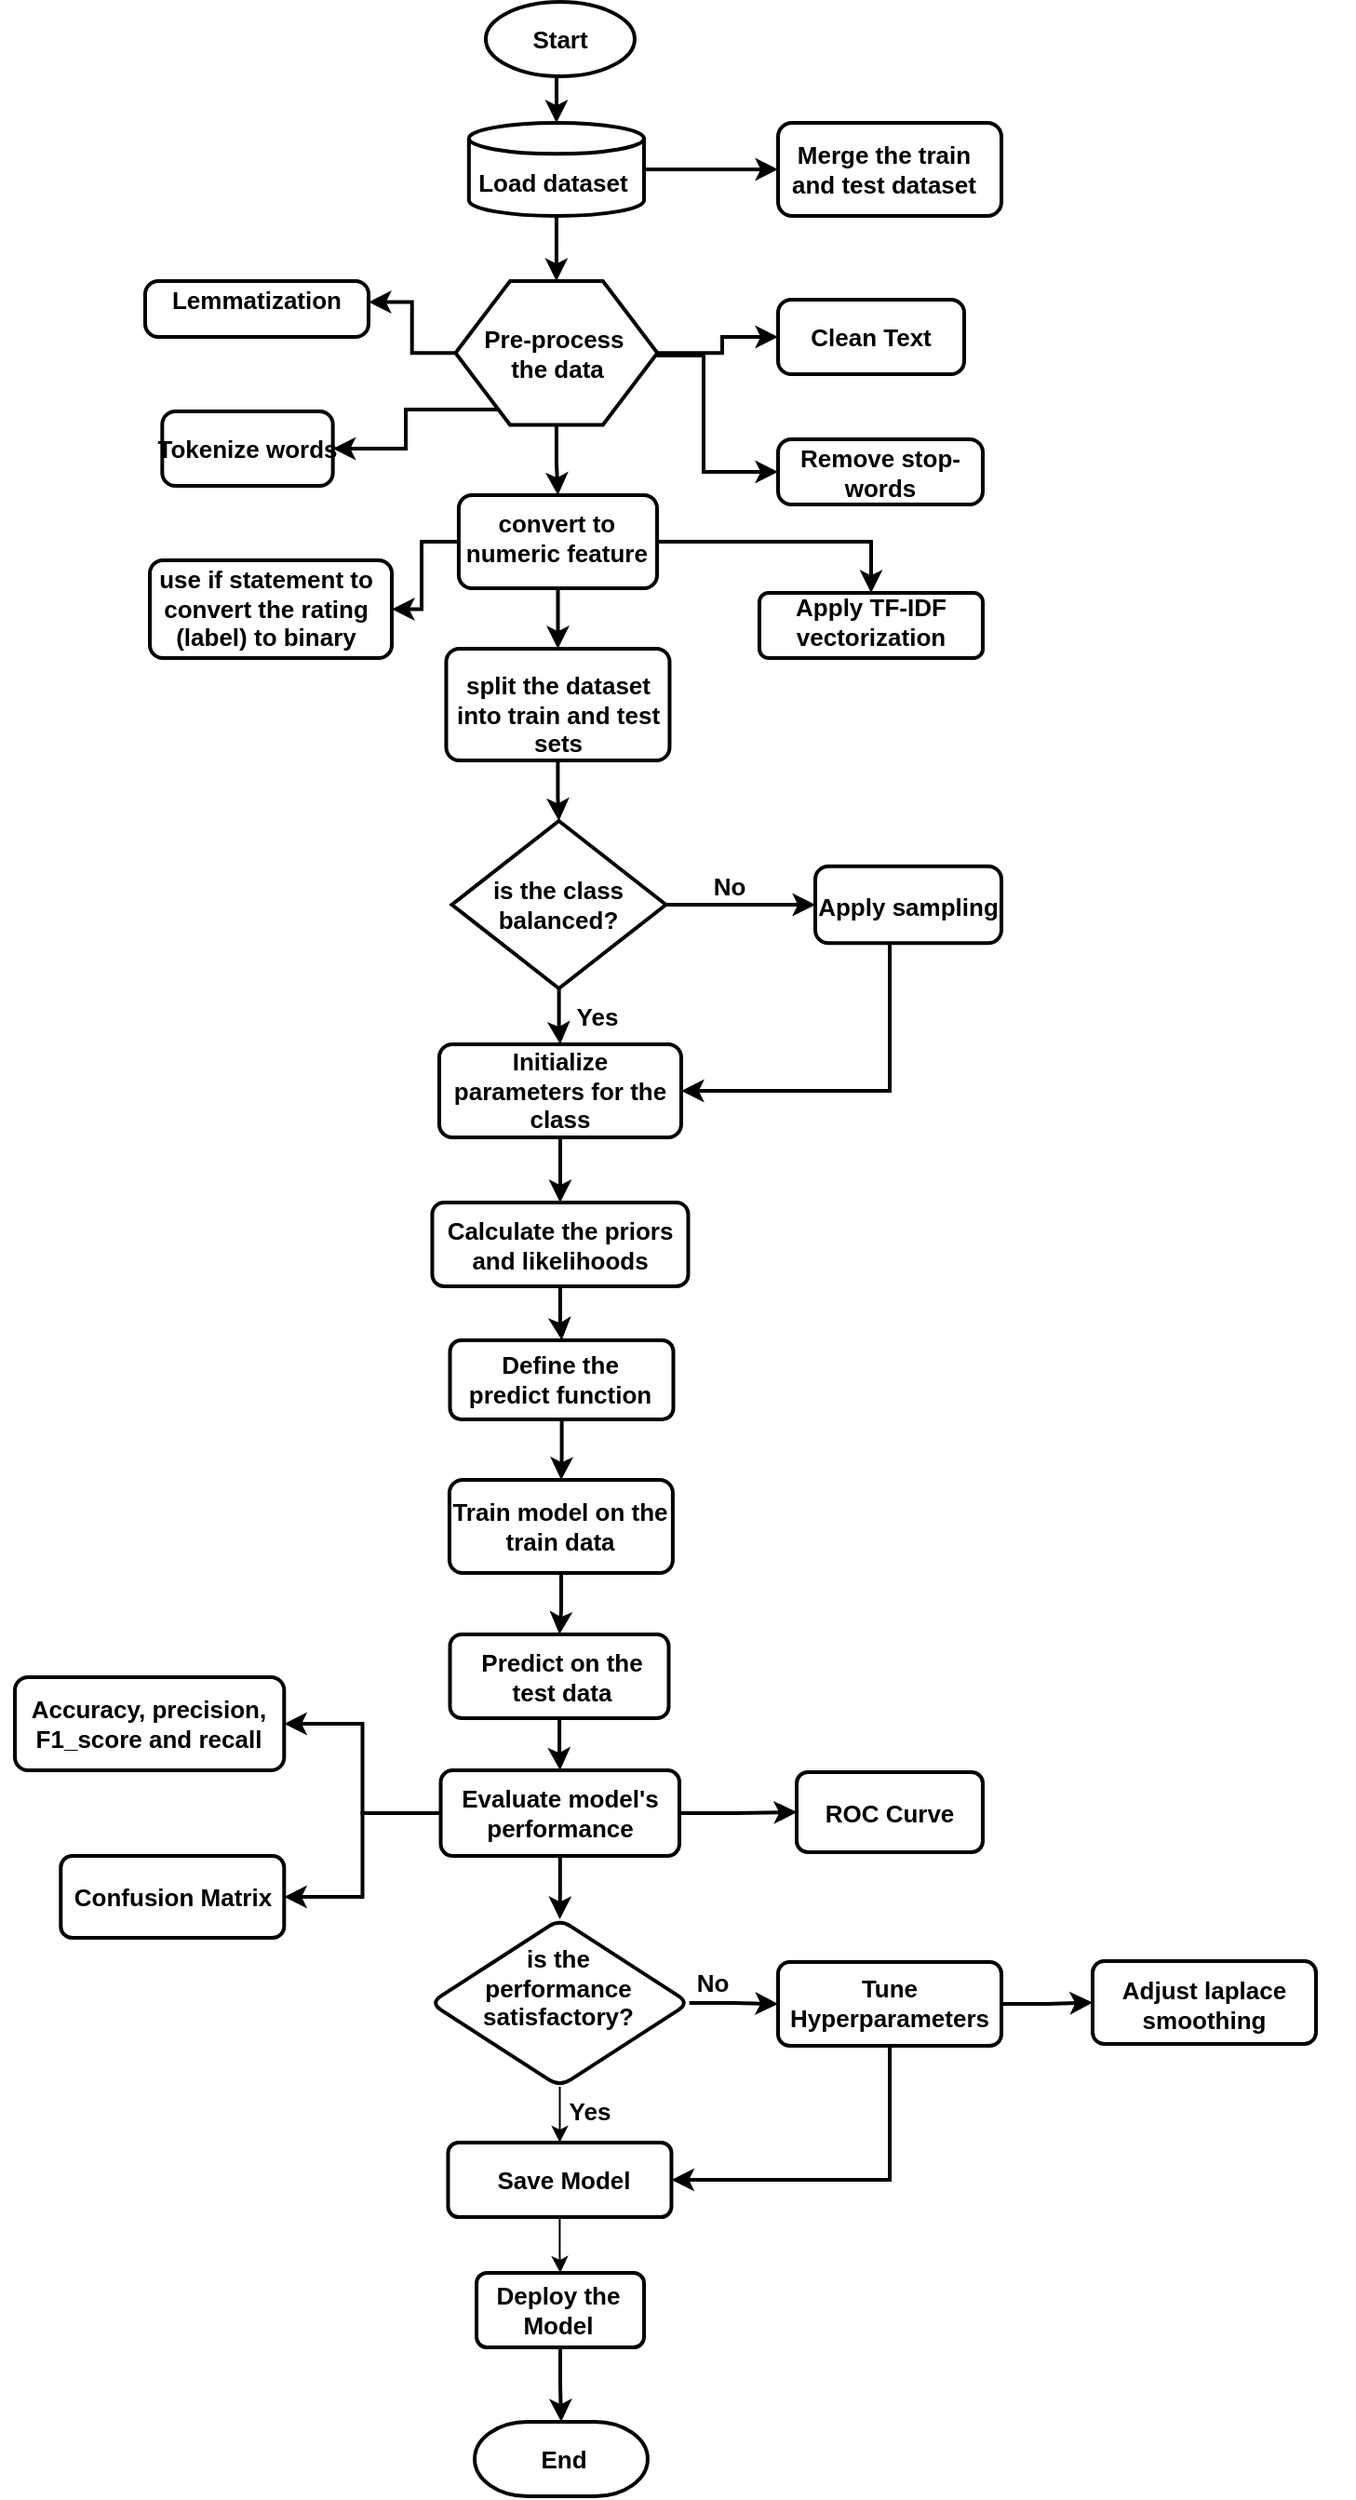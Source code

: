 <mxfile version="24.7.6">
  <diagram name="Page-1" id="PFaxBS-Ukp7_NDawzfFm">
    <mxGraphModel dx="1050" dy="652" grid="1" gridSize="10" guides="1" tooltips="1" connect="1" arrows="1" fold="1" page="1" pageScale="1" pageWidth="827" pageHeight="1169" math="0" shadow="0">
      <root>
        <mxCell id="0" />
        <mxCell id="1" parent="0" />
        <mxCell id="_dyGJRKh12PWZx9ckZMx-6" value="" style="edgeStyle=orthogonalEdgeStyle;rounded=0;orthogonalLoop=1;jettySize=auto;html=1;strokeWidth=2;" parent="1" source="7YQOk0jtN4cWd0VONJ17-51" target="_dyGJRKh12PWZx9ckZMx-5" edge="1">
          <mxGeometry relative="1" as="geometry" />
        </mxCell>
        <mxCell id="_dyGJRKh12PWZx9ckZMx-10" style="edgeStyle=orthogonalEdgeStyle;rounded=0;orthogonalLoop=1;jettySize=auto;html=1;entryX=1;entryY=0.5;entryDx=0;entryDy=0;strokeWidth=2;" parent="1" source="7YQOk0jtN4cWd0VONJ17-51" target="7YQOk0jtN4cWd0VONJ17-68" edge="1">
          <mxGeometry relative="1" as="geometry">
            <mxPoint x="240" y="380" as="targetPoint" />
          </mxGeometry>
        </mxCell>
        <mxCell id="_dyGJRKh12PWZx9ckZMx-13" style="edgeStyle=orthogonalEdgeStyle;rounded=0;orthogonalLoop=1;jettySize=auto;html=1;entryX=0.5;entryY=0;entryDx=0;entryDy=0;strokeWidth=2;" parent="1" source="7YQOk0jtN4cWd0VONJ17-51" target="7YQOk0jtN4cWd0VONJ17-56" edge="1">
          <mxGeometry relative="1" as="geometry" />
        </mxCell>
        <mxCell id="7YQOk0jtN4cWd0VONJ17-51" value="" style="rounded=1;whiteSpace=wrap;html=1;absoluteArcSize=1;arcSize=14;strokeWidth=2;" parent="1" vertex="1">
          <mxGeometry x="268.46" y="275" width="106.54" height="50" as="geometry" />
        </mxCell>
        <mxCell id="7YQOk0jtN4cWd0VONJ17-6" value="" style="group" parent="1" vertex="1" connectable="0">
          <mxGeometry x="282.98" y="10" width="80" height="40" as="geometry" />
        </mxCell>
        <mxCell id="7YQOk0jtN4cWd0VONJ17-1" value="" style="strokeWidth=2;html=1;shape=mxgraph.flowchart.start_1;whiteSpace=wrap;" parent="7YQOk0jtN4cWd0VONJ17-6" vertex="1">
          <mxGeometry width="80" height="40" as="geometry" />
        </mxCell>
        <mxCell id="7YQOk0jtN4cWd0VONJ17-2" value="&lt;b&gt;&lt;font style=&quot;font-size: 13px;&quot;&gt;Start&lt;/font&gt;&lt;/b&gt;" style="text;strokeColor=none;align=center;fillColor=none;html=1;verticalAlign=middle;whiteSpace=wrap;rounded=0;" parent="7YQOk0jtN4cWd0VONJ17-6" vertex="1">
          <mxGeometry x="16" y="10" width="48" height="20" as="geometry" />
        </mxCell>
        <mxCell id="_dyGJRKh12PWZx9ckZMx-45" style="edgeStyle=orthogonalEdgeStyle;rounded=0;orthogonalLoop=1;jettySize=auto;html=1;exitX=0.5;exitY=1;exitDx=0;exitDy=0;" parent="7YQOk0jtN4cWd0VONJ17-6" source="7YQOk0jtN4cWd0VONJ17-2" target="7YQOk0jtN4cWd0VONJ17-2" edge="1">
          <mxGeometry relative="1" as="geometry" />
        </mxCell>
        <mxCell id="7YQOk0jtN4cWd0VONJ17-23" value="" style="rounded=1;whiteSpace=wrap;html=1;absoluteArcSize=1;arcSize=14;strokeWidth=2;" parent="1" vertex="1">
          <mxGeometry x="440" y="170" width="100" height="40" as="geometry" />
        </mxCell>
        <mxCell id="7YQOk0jtN4cWd0VONJ17-24" value="&lt;b style=&quot;&quot;&gt;&lt;font style=&quot;font-size: 13px;&quot;&gt;Clean Text&lt;/font&gt;&lt;/b&gt;" style="text;strokeColor=none;align=center;fillColor=none;html=1;verticalAlign=middle;whiteSpace=wrap;rounded=0;" parent="1" vertex="1">
          <mxGeometry x="430" y="175" width="120" height="30" as="geometry" />
        </mxCell>
        <mxCell id="7YQOk0jtN4cWd0VONJ17-35" value="" style="group;fontStyle=4" parent="1" vertex="1" connectable="0">
          <mxGeometry x="100" y="160" width="120" height="30" as="geometry" />
        </mxCell>
        <mxCell id="7YQOk0jtN4cWd0VONJ17-22" value="" style="rounded=1;whiteSpace=wrap;html=1;absoluteArcSize=1;arcSize=14;strokeWidth=2;" parent="7YQOk0jtN4cWd0VONJ17-35" vertex="1">
          <mxGeometry width="120" height="30" as="geometry" />
        </mxCell>
        <mxCell id="7YQOk0jtN4cWd0VONJ17-29" value="&lt;b&gt;&lt;span style=&quot;line-height: 107%;&quot;&gt;&lt;font style=&quot;font-size: 13px;&quot;&gt;Lemmatization&lt;/font&gt;&lt;/span&gt;&lt;/b&gt;" style="text;strokeColor=none;align=center;fillColor=none;html=1;verticalAlign=middle;whiteSpace=wrap;rounded=0;" parent="7YQOk0jtN4cWd0VONJ17-35" vertex="1">
          <mxGeometry width="120" height="22.5" as="geometry" />
        </mxCell>
        <mxCell id="7YQOk0jtN4cWd0VONJ17-36" style="edgeStyle=orthogonalEdgeStyle;rounded=0;orthogonalLoop=1;jettySize=auto;html=1;entryX=1;entryY=0.5;entryDx=0;entryDy=0;strokeWidth=2;" parent="1" source="7YQOk0jtN4cWd0VONJ17-25" target="7YQOk0jtN4cWd0VONJ17-29" edge="1">
          <mxGeometry relative="1" as="geometry" />
        </mxCell>
        <mxCell id="7YQOk0jtN4cWd0VONJ17-38" value="" style="group;fontStyle=4" parent="1" vertex="1" connectable="0">
          <mxGeometry x="100" y="230" width="110" height="40" as="geometry" />
        </mxCell>
        <mxCell id="7YQOk0jtN4cWd0VONJ17-21" value="" style="rounded=1;whiteSpace=wrap;html=1;absoluteArcSize=1;arcSize=14;strokeWidth=2;" parent="7YQOk0jtN4cWd0VONJ17-38" vertex="1">
          <mxGeometry x="9.167" width="91.667" height="40" as="geometry" />
        </mxCell>
        <mxCell id="7YQOk0jtN4cWd0VONJ17-27" value="&lt;b style=&quot;&quot;&gt;&lt;font style=&quot;font-size: 13px;&quot;&gt;Tokenize words&lt;/font&gt;&lt;/b&gt;" style="text;strokeColor=none;align=center;fillColor=none;html=1;verticalAlign=middle;whiteSpace=wrap;rounded=0;" parent="7YQOk0jtN4cWd0VONJ17-38" vertex="1">
          <mxGeometry y="5" width="110" height="30" as="geometry" />
        </mxCell>
        <mxCell id="7YQOk0jtN4cWd0VONJ17-44" style="edgeStyle=orthogonalEdgeStyle;rounded=0;orthogonalLoop=1;jettySize=auto;html=1;strokeWidth=2;" parent="1" source="7YQOk0jtN4cWd0VONJ17-25" target="7YQOk0jtN4cWd0VONJ17-21" edge="1">
          <mxGeometry relative="1" as="geometry">
            <Array as="points">
              <mxPoint x="240" y="229" />
              <mxPoint x="240" y="250" />
            </Array>
          </mxGeometry>
        </mxCell>
        <mxCell id="7YQOk0jtN4cWd0VONJ17-45" style="edgeStyle=orthogonalEdgeStyle;rounded=0;orthogonalLoop=1;jettySize=auto;html=1;entryX=0;entryY=0.5;entryDx=0;entryDy=0;strokeWidth=2;" parent="1" source="7YQOk0jtN4cWd0VONJ17-25" target="7YQOk0jtN4cWd0VONJ17-23" edge="1">
          <mxGeometry relative="1" as="geometry">
            <Array as="points">
              <mxPoint x="410" y="199" />
              <mxPoint x="410" y="190" />
            </Array>
          </mxGeometry>
        </mxCell>
        <mxCell id="7YQOk0jtN4cWd0VONJ17-48" style="edgeStyle=orthogonalEdgeStyle;rounded=0;orthogonalLoop=1;jettySize=auto;html=1;entryX=0;entryY=0.5;entryDx=0;entryDy=0;strokeWidth=2;" parent="1" source="7YQOk0jtN4cWd0VONJ17-25" target="7YQOk0jtN4cWd0VONJ17-12" edge="1">
          <mxGeometry relative="1" as="geometry">
            <Array as="points">
              <mxPoint x="400" y="200" />
              <mxPoint x="400" y="263" />
            </Array>
          </mxGeometry>
        </mxCell>
        <mxCell id="7YQOk0jtN4cWd0VONJ17-50" value="&lt;b style=&quot;&quot;&gt;&lt;font style=&quot;font-size: 13px;&quot;&gt;convert to&amp;nbsp;&lt;/font&gt;&lt;/b&gt;&lt;div&gt;&lt;b style=&quot;&quot;&gt;&lt;font style=&quot;font-size: 13px;&quot;&gt;numeric feature&amp;nbsp;&lt;/font&gt;&lt;/b&gt;&lt;/div&gt;" style="text;strokeColor=none;align=center;fillColor=none;html=1;verticalAlign=middle;whiteSpace=wrap;rounded=0;" parent="1" vertex="1">
          <mxGeometry x="262.98" y="285" width="120" height="25" as="geometry" />
        </mxCell>
        <mxCell id="7YQOk0jtN4cWd0VONJ17-52" style="edgeStyle=orthogonalEdgeStyle;rounded=0;orthogonalLoop=1;jettySize=auto;html=1;strokeWidth=2;" parent="1" source="7YQOk0jtN4cWd0VONJ17-3" target="7YQOk0jtN4cWd0VONJ17-25" edge="1">
          <mxGeometry relative="1" as="geometry" />
        </mxCell>
        <mxCell id="7YQOk0jtN4cWd0VONJ17-53" style="edgeStyle=orthogonalEdgeStyle;rounded=0;orthogonalLoop=1;jettySize=auto;html=1;strokeWidth=2;" parent="1" source="7YQOk0jtN4cWd0VONJ17-25" target="7YQOk0jtN4cWd0VONJ17-51" edge="1">
          <mxGeometry relative="1" as="geometry" />
        </mxCell>
        <mxCell id="7YQOk0jtN4cWd0VONJ17-58" style="edgeStyle=orthogonalEdgeStyle;rounded=0;orthogonalLoop=1;jettySize=auto;html=1;strokeWidth=2;" parent="1" source="7YQOk0jtN4cWd0VONJ17-54" target="7YQOk0jtN4cWd0VONJ17-57" edge="1">
          <mxGeometry relative="1" as="geometry" />
        </mxCell>
        <mxCell id="_dyGJRKh12PWZx9ckZMx-16" style="edgeStyle=orthogonalEdgeStyle;rounded=0;orthogonalLoop=1;jettySize=auto;html=1;entryX=0.5;entryY=0;entryDx=0;entryDy=0;strokeWidth=2;" parent="1" source="7YQOk0jtN4cWd0VONJ17-54" target="7YQOk0jtN4cWd0VONJ17-61" edge="1">
          <mxGeometry relative="1" as="geometry" />
        </mxCell>
        <mxCell id="7YQOk0jtN4cWd0VONJ17-54" value="" style="strokeWidth=2;html=1;shape=mxgraph.flowchart.decision;whiteSpace=wrap;" parent="1" vertex="1">
          <mxGeometry x="264.76" y="450" width="115" height="90" as="geometry" />
        </mxCell>
        <mxCell id="7YQOk0jtN4cWd0VONJ17-55" value="&lt;b&gt;&lt;font style=&quot;font-size: 13px;&quot;&gt;is the class balanced?&lt;/font&gt;&lt;/b&gt;" style="text;strokeColor=none;align=center;fillColor=none;html=1;verticalAlign=middle;whiteSpace=wrap;rounded=0;" parent="1" vertex="1">
          <mxGeometry x="262.26" y="480" width="120" height="30" as="geometry" />
        </mxCell>
        <mxCell id="7YQOk0jtN4cWd0VONJ17-56" value="" style="rounded=1;whiteSpace=wrap;html=1;absoluteArcSize=1;arcSize=14;strokeWidth=2;" parent="1" vertex="1">
          <mxGeometry x="261.73" y="357.5" width="120" height="60" as="geometry" />
        </mxCell>
        <mxCell id="_dyGJRKh12PWZx9ckZMx-19" style="edgeStyle=orthogonalEdgeStyle;rounded=0;orthogonalLoop=1;jettySize=auto;html=1;entryX=1;entryY=0.5;entryDx=0;entryDy=0;strokeWidth=2;" parent="1" source="7YQOk0jtN4cWd0VONJ17-57" target="7YQOk0jtN4cWd0VONJ17-61" edge="1">
          <mxGeometry relative="1" as="geometry">
            <Array as="points">
              <mxPoint x="500" y="595" />
            </Array>
          </mxGeometry>
        </mxCell>
        <mxCell id="7YQOk0jtN4cWd0VONJ17-57" value="" style="rounded=1;whiteSpace=wrap;html=1;absoluteArcSize=1;arcSize=14;strokeWidth=2;" parent="1" vertex="1">
          <mxGeometry x="460" y="474.37" width="100" height="41.25" as="geometry" />
        </mxCell>
        <mxCell id="_dyGJRKh12PWZx9ckZMx-24" value="" style="edgeStyle=orthogonalEdgeStyle;rounded=0;orthogonalLoop=1;jettySize=auto;html=1;strokeWidth=2;" parent="1" source="7YQOk0jtN4cWd0VONJ17-61" target="_dyGJRKh12PWZx9ckZMx-23" edge="1">
          <mxGeometry relative="1" as="geometry" />
        </mxCell>
        <mxCell id="7YQOk0jtN4cWd0VONJ17-61" value="" style="rounded=1;whiteSpace=wrap;html=1;absoluteArcSize=1;arcSize=14;strokeWidth=2;" parent="1" vertex="1">
          <mxGeometry x="257.98" y="570" width="130" height="50" as="geometry" />
        </mxCell>
        <mxCell id="7YQOk0jtN4cWd0VONJ17-62" value="&lt;b&gt;&lt;font style=&quot;font-size: 13px;&quot;&gt;split the dataset into train and test sets&lt;/font&gt;&lt;/b&gt;" style="text;strokeColor=none;align=center;fillColor=none;html=1;verticalAlign=middle;whiteSpace=wrap;rounded=0;" parent="1" vertex="1">
          <mxGeometry x="261.73" y="377.5" width="120" height="30" as="geometry" />
        </mxCell>
        <mxCell id="7YQOk0jtN4cWd0VONJ17-63" value="&lt;b&gt;&lt;font style=&quot;font-size: 13px;&quot;&gt;Apply sampling&lt;/font&gt;&lt;/b&gt;" style="text;strokeColor=none;align=center;fillColor=none;html=1;verticalAlign=middle;whiteSpace=wrap;rounded=0;" parent="1" vertex="1">
          <mxGeometry x="450" y="481" width="120" height="30" as="geometry" />
        </mxCell>
        <mxCell id="7YQOk0jtN4cWd0VONJ17-67" value="&lt;b&gt;&lt;font style=&quot;font-size: 13px;&quot;&gt;Initialize parameters for the class&lt;/font&gt;&lt;/b&gt;" style="text;strokeColor=none;align=center;fillColor=none;html=1;verticalAlign=middle;whiteSpace=wrap;rounded=0;" parent="1" vertex="1">
          <mxGeometry x="262.98" y="580" width="120" height="30" as="geometry" />
        </mxCell>
        <mxCell id="7YQOk0jtN4cWd0VONJ17-68" value="" style="rounded=1;whiteSpace=wrap;html=1;absoluteArcSize=1;arcSize=14;strokeWidth=2;" parent="1" vertex="1">
          <mxGeometry x="102.5" y="310" width="130" height="52.5" as="geometry" />
        </mxCell>
        <mxCell id="7YQOk0jtN4cWd0VONJ17-31" value="" style="group;strokeWidth=4;strokeColor=none;" parent="1" vertex="1" connectable="0">
          <mxGeometry x="266.73" y="160" width="117.5" height="85" as="geometry" />
        </mxCell>
        <mxCell id="7YQOk0jtN4cWd0VONJ17-25" value="" style="verticalLabelPosition=bottom;verticalAlign=top;html=1;shape=hexagon;perimeter=hexagonPerimeter2;arcSize=6;size=0.27;strokeWidth=2;" parent="7YQOk0jtN4cWd0VONJ17-31" vertex="1">
          <mxGeometry width="108.462" height="77.273" as="geometry" />
        </mxCell>
        <mxCell id="7YQOk0jtN4cWd0VONJ17-11" value="&lt;b style=&quot;font-size: 13px;&quot;&gt;&lt;font style=&quot;font-size: 13px;&quot;&gt;Pre-process&amp;nbsp;&lt;/font&gt;&lt;/b&gt;&lt;div style=&quot;font-size: 13px;&quot;&gt;&lt;b style=&quot;&quot;&gt;&lt;font style=&quot;font-size: 13px;&quot;&gt;the data&lt;/font&gt;&lt;/b&gt;&lt;/div&gt;" style="text;strokeColor=none;align=center;fillColor=none;html=1;verticalAlign=middle;whiteSpace=wrap;rounded=0;" parent="7YQOk0jtN4cWd0VONJ17-31" vertex="1">
          <mxGeometry x="6.779" y="30.082" width="94.904" height="17.108" as="geometry" />
        </mxCell>
        <mxCell id="7YQOk0jtN4cWd0VONJ17-77" value="" style="group" parent="1" vertex="1" connectable="0">
          <mxGeometry x="440" y="260" width="120" height="35" as="geometry" />
        </mxCell>
        <mxCell id="7YQOk0jtN4cWd0VONJ17-12" value="" style="rounded=1;whiteSpace=wrap;html=1;absoluteArcSize=1;arcSize=14;strokeWidth=2;" parent="7YQOk0jtN4cWd0VONJ17-77" vertex="1">
          <mxGeometry y="-15" width="110" height="35" as="geometry" />
        </mxCell>
        <mxCell id="7YQOk0jtN4cWd0VONJ17-28" value="&lt;b style=&quot;&quot;&gt;&lt;font style=&quot;font-size: 13px;&quot;&gt;Remove stop-words&lt;/font&gt;&lt;/b&gt;" style="text;strokeColor=none;align=center;fillColor=none;html=1;verticalAlign=middle;whiteSpace=wrap;rounded=0;" parent="7YQOk0jtN4cWd0VONJ17-77" vertex="1">
          <mxGeometry y="-1.5" width="110" height="8" as="geometry" />
        </mxCell>
        <mxCell id="_dyGJRKh12PWZx9ckZMx-3" value="&lt;b&gt;&lt;font style=&quot;font-size: 13px;&quot;&gt;Yes&lt;/font&gt;&lt;/b&gt;" style="text;strokeColor=none;align=center;fillColor=none;html=1;verticalAlign=middle;whiteSpace=wrap;rounded=0;" parent="1" vertex="1">
          <mxGeometry x="282.98" y="540" width="120" height="30" as="geometry" />
        </mxCell>
        <mxCell id="_dyGJRKh12PWZx9ckZMx-4" value="&lt;b&gt;&lt;font style=&quot;font-size: 13px;&quot;&gt;No&lt;/font&gt;&lt;/b&gt;" style="text;strokeColor=none;align=center;fillColor=none;html=1;verticalAlign=middle;whiteSpace=wrap;rounded=0;" parent="1" vertex="1">
          <mxGeometry x="354" y="470" width="120" height="30" as="geometry" />
        </mxCell>
        <mxCell id="_dyGJRKh12PWZx9ckZMx-5" value="" style="whiteSpace=wrap;html=1;rounded=1;arcSize=14;strokeWidth=2;" parent="1" vertex="1">
          <mxGeometry x="430" y="327.5" width="120" height="35" as="geometry" />
        </mxCell>
        <mxCell id="_dyGJRKh12PWZx9ckZMx-7" value="&lt;span style=&quot;font-size: 13px;&quot;&gt;&lt;b&gt;Apply TF-IDF vectorization&lt;/b&gt;&lt;/span&gt;" style="text;strokeColor=none;align=center;fillColor=none;html=1;verticalAlign=middle;whiteSpace=wrap;rounded=0;" parent="1" vertex="1">
          <mxGeometry x="430" y="327.5" width="120" height="30" as="geometry" />
        </mxCell>
        <mxCell id="_dyGJRKh12PWZx9ckZMx-11" value="&lt;span style=&quot;font-size: 13px;&quot;&gt;&lt;b&gt;use if statement to convert the rating (label) to binary&lt;/b&gt;&lt;/span&gt;" style="text;strokeColor=none;align=center;fillColor=none;html=1;verticalAlign=middle;whiteSpace=wrap;rounded=0;" parent="1" vertex="1">
          <mxGeometry x="104.5" y="321.25" width="120" height="30" as="geometry" />
        </mxCell>
        <mxCell id="_dyGJRKh12PWZx9ckZMx-15" style="edgeStyle=orthogonalEdgeStyle;rounded=0;orthogonalLoop=1;jettySize=auto;html=1;entryX=0.5;entryY=0;entryDx=0;entryDy=0;entryPerimeter=0;strokeWidth=2;" parent="1" source="7YQOk0jtN4cWd0VONJ17-56" target="7YQOk0jtN4cWd0VONJ17-54" edge="1">
          <mxGeometry relative="1" as="geometry" />
        </mxCell>
        <mxCell id="_dyGJRKh12PWZx9ckZMx-27" value="" style="edgeStyle=orthogonalEdgeStyle;rounded=0;orthogonalLoop=1;jettySize=auto;html=1;strokeWidth=2;" parent="1" source="_dyGJRKh12PWZx9ckZMx-23" target="_dyGJRKh12PWZx9ckZMx-26" edge="1">
          <mxGeometry relative="1" as="geometry" />
        </mxCell>
        <mxCell id="_dyGJRKh12PWZx9ckZMx-23" value="" style="whiteSpace=wrap;html=1;rounded=1;arcSize=14;strokeWidth=2;" parent="1" vertex="1">
          <mxGeometry x="254.23" y="655" width="137.5" height="45" as="geometry" />
        </mxCell>
        <mxCell id="_dyGJRKh12PWZx9ckZMx-25" value="&lt;b&gt;&lt;font style=&quot;font-size: 13px;&quot;&gt;Calculate the priors and likelihoods&lt;/font&gt;&lt;/b&gt;" style="text;strokeColor=none;align=center;fillColor=none;html=1;verticalAlign=middle;whiteSpace=wrap;rounded=0;" parent="1" vertex="1">
          <mxGeometry x="257.98" y="662.5" width="130" height="30" as="geometry" />
        </mxCell>
        <mxCell id="_dyGJRKh12PWZx9ckZMx-31" value="" style="edgeStyle=orthogonalEdgeStyle;rounded=0;orthogonalLoop=1;jettySize=auto;html=1;strokeWidth=2;" parent="1" source="_dyGJRKh12PWZx9ckZMx-26" target="_dyGJRKh12PWZx9ckZMx-30" edge="1">
          <mxGeometry relative="1" as="geometry" />
        </mxCell>
        <mxCell id="_dyGJRKh12PWZx9ckZMx-26" value="" style="whiteSpace=wrap;html=1;rounded=1;arcSize=14;strokeWidth=2;" parent="1" vertex="1">
          <mxGeometry x="263.75" y="729" width="120" height="42.5" as="geometry" />
        </mxCell>
        <mxCell id="_dyGJRKh12PWZx9ckZMx-29" value="&lt;b&gt;&lt;font style=&quot;font-size: 13px;&quot;&gt;Define the predict function&lt;/font&gt;&lt;/b&gt;" style="text;strokeColor=none;align=center;fillColor=none;html=1;verticalAlign=middle;whiteSpace=wrap;rounded=0;" parent="1" vertex="1">
          <mxGeometry x="267.98" y="735.25" width="110" height="30" as="geometry" />
        </mxCell>
        <mxCell id="_dyGJRKh12PWZx9ckZMx-33" value="" style="edgeStyle=orthogonalEdgeStyle;rounded=0;orthogonalLoop=1;jettySize=auto;html=1;strokeWidth=2;" parent="1" source="_dyGJRKh12PWZx9ckZMx-30" target="_dyGJRKh12PWZx9ckZMx-32" edge="1">
          <mxGeometry relative="1" as="geometry" />
        </mxCell>
        <mxCell id="_dyGJRKh12PWZx9ckZMx-30" value="" style="whiteSpace=wrap;html=1;rounded=1;arcSize=14;strokeWidth=2;" parent="1" vertex="1">
          <mxGeometry x="263.46" y="804" width="120" height="50" as="geometry" />
        </mxCell>
        <mxCell id="_dyGJRKh12PWZx9ckZMx-28" value="&lt;b&gt;&lt;font style=&quot;font-size: 13px;&quot;&gt;Train model on the train data&lt;/font&gt;&lt;/b&gt;" style="text;strokeColor=none;align=center;fillColor=none;html=1;verticalAlign=middle;whiteSpace=wrap;rounded=0;" parent="1" vertex="1">
          <mxGeometry x="258.46" y="814" width="130" height="30" as="geometry" />
        </mxCell>
        <mxCell id="_dyGJRKh12PWZx9ckZMx-37" value="" style="edgeStyle=orthogonalEdgeStyle;rounded=0;orthogonalLoop=1;jettySize=auto;html=1;strokeWidth=2;" parent="1" source="_dyGJRKh12PWZx9ckZMx-32" target="_dyGJRKh12PWZx9ckZMx-36" edge="1">
          <mxGeometry relative="1" as="geometry" />
        </mxCell>
        <mxCell id="_dyGJRKh12PWZx9ckZMx-32" value="" style="whiteSpace=wrap;html=1;rounded=1;arcSize=14;strokeWidth=2;" parent="1" vertex="1">
          <mxGeometry x="263.75" y="887" width="117.5" height="45" as="geometry" />
        </mxCell>
        <mxCell id="_dyGJRKh12PWZx9ckZMx-34" value="&lt;span style=&quot;font-size: 13px;&quot;&gt;&lt;b&gt;Predict on the test data&lt;/b&gt;&lt;/span&gt;" style="text;strokeColor=none;align=center;fillColor=none;html=1;verticalAlign=middle;whiteSpace=wrap;rounded=0;" parent="1" vertex="1">
          <mxGeometry x="268.75" y="894.5" width="110" height="30" as="geometry" />
        </mxCell>
        <mxCell id="_dyGJRKh12PWZx9ckZMx-54" value="" style="edgeStyle=orthogonalEdgeStyle;rounded=0;orthogonalLoop=1;jettySize=auto;html=1;strokeWidth=2;" parent="1" source="_dyGJRKh12PWZx9ckZMx-36" target="_dyGJRKh12PWZx9ckZMx-53" edge="1">
          <mxGeometry relative="1" as="geometry" />
        </mxCell>
        <mxCell id="_dyGJRKh12PWZx9ckZMx-79" value="" style="edgeStyle=orthogonalEdgeStyle;rounded=0;orthogonalLoop=1;jettySize=auto;html=1;" parent="1" source="_dyGJRKh12PWZx9ckZMx-36" target="_dyGJRKh12PWZx9ckZMx-78" edge="1">
          <mxGeometry relative="1" as="geometry" />
        </mxCell>
        <mxCell id="_dyGJRKh12PWZx9ckZMx-80" value="" style="edgeStyle=orthogonalEdgeStyle;rounded=0;orthogonalLoop=1;jettySize=auto;html=1;strokeWidth=2;" parent="1" source="_dyGJRKh12PWZx9ckZMx-36" target="_dyGJRKh12PWZx9ckZMx-78" edge="1">
          <mxGeometry relative="1" as="geometry" />
        </mxCell>
        <mxCell id="_dyGJRKh12PWZx9ckZMx-86" value="" style="edgeStyle=orthogonalEdgeStyle;rounded=0;orthogonalLoop=1;jettySize=auto;html=1;strokeWidth=2;" parent="1" source="_dyGJRKh12PWZx9ckZMx-36" target="_dyGJRKh12PWZx9ckZMx-85" edge="1">
          <mxGeometry relative="1" as="geometry" />
        </mxCell>
        <mxCell id="_dyGJRKh12PWZx9ckZMx-88" value="" style="edgeStyle=orthogonalEdgeStyle;rounded=0;orthogonalLoop=1;jettySize=auto;html=1;strokeWidth=2;" parent="1" source="_dyGJRKh12PWZx9ckZMx-36" target="_dyGJRKh12PWZx9ckZMx-87" edge="1">
          <mxGeometry relative="1" as="geometry" />
        </mxCell>
        <mxCell id="_dyGJRKh12PWZx9ckZMx-36" value="" style="whiteSpace=wrap;html=1;rounded=1;arcSize=14;strokeWidth=2;" parent="1" vertex="1">
          <mxGeometry x="258.77" y="960" width="128.23" height="46" as="geometry" />
        </mxCell>
        <mxCell id="_dyGJRKh12PWZx9ckZMx-38" value="&lt;b&gt;&lt;font style=&quot;font-size: 13px;&quot;&gt;Evaluate model&#39;s performance&lt;/font&gt;&lt;/b&gt;" style="text;strokeColor=none;align=center;fillColor=none;html=1;verticalAlign=middle;whiteSpace=wrap;rounded=0;" parent="1" vertex="1">
          <mxGeometry x="257.5" y="968" width="130" height="30" as="geometry" />
        </mxCell>
        <mxCell id="_dyGJRKh12PWZx9ckZMx-48" style="edgeStyle=orthogonalEdgeStyle;rounded=0;orthogonalLoop=1;jettySize=auto;html=1;entryX=0.5;entryY=0;entryDx=0;entryDy=0;entryPerimeter=0;strokeWidth=2;" parent="1" source="7YQOk0jtN4cWd0VONJ17-1" target="7YQOk0jtN4cWd0VONJ17-3" edge="1">
          <mxGeometry relative="1" as="geometry">
            <Array as="points">
              <mxPoint x="321" y="60" />
              <mxPoint x="321" y="60" />
            </Array>
          </mxGeometry>
        </mxCell>
        <mxCell id="_dyGJRKh12PWZx9ckZMx-59" value="" style="edgeStyle=orthogonalEdgeStyle;rounded=0;orthogonalLoop=1;jettySize=auto;html=1;strokeWidth=2;" parent="1" source="_dyGJRKh12PWZx9ckZMx-53" target="_dyGJRKh12PWZx9ckZMx-58" edge="1">
          <mxGeometry relative="1" as="geometry" />
        </mxCell>
        <mxCell id="_dyGJRKh12PWZx9ckZMx-67" style="edgeStyle=orthogonalEdgeStyle;rounded=0;orthogonalLoop=1;jettySize=auto;html=1;entryX=0.5;entryY=0;entryDx=0;entryDy=0;" parent="1" source="_dyGJRKh12PWZx9ckZMx-53" target="_dyGJRKh12PWZx9ckZMx-56" edge="1">
          <mxGeometry relative="1" as="geometry" />
        </mxCell>
        <mxCell id="_dyGJRKh12PWZx9ckZMx-53" value="" style="rhombus;whiteSpace=wrap;html=1;rounded=1;arcSize=14;strokeWidth=2;" parent="1" vertex="1">
          <mxGeometry x="253.16" y="1040" width="139.14" height="90" as="geometry" />
        </mxCell>
        <mxCell id="_dyGJRKh12PWZx9ckZMx-20" value="&lt;b&gt;&lt;font style=&quot;font-size: 13px;&quot;&gt;is the performance satisfactory?&lt;/font&gt;&lt;/b&gt;" style="text;strokeColor=none;align=center;fillColor=none;html=1;verticalAlign=middle;whiteSpace=wrap;rounded=0;" parent="1" vertex="1">
          <mxGeometry x="276.73" y="1062" width="90" height="30" as="geometry" />
        </mxCell>
        <mxCell id="_dyGJRKh12PWZx9ckZMx-72" value="" style="edgeStyle=orthogonalEdgeStyle;rounded=0;orthogonalLoop=1;jettySize=auto;html=1;" parent="1" source="_dyGJRKh12PWZx9ckZMx-56" target="_dyGJRKh12PWZx9ckZMx-71" edge="1">
          <mxGeometry relative="1" as="geometry" />
        </mxCell>
        <mxCell id="_dyGJRKh12PWZx9ckZMx-56" value="" style="whiteSpace=wrap;html=1;rounded=1;arcSize=14;strokeWidth=2;" parent="1" vertex="1">
          <mxGeometry x="262.73" y="1160" width="120" height="40" as="geometry" />
        </mxCell>
        <mxCell id="_dyGJRKh12PWZx9ckZMx-63" value="" style="edgeStyle=orthogonalEdgeStyle;rounded=0;orthogonalLoop=1;jettySize=auto;html=1;strokeWidth=2;" parent="1" source="_dyGJRKh12PWZx9ckZMx-58" target="_dyGJRKh12PWZx9ckZMx-62" edge="1">
          <mxGeometry relative="1" as="geometry" />
        </mxCell>
        <mxCell id="_dyGJRKh12PWZx9ckZMx-68" style="edgeStyle=orthogonalEdgeStyle;rounded=0;orthogonalLoop=1;jettySize=auto;html=1;entryX=1;entryY=0.5;entryDx=0;entryDy=0;strokeWidth=2;" parent="1" source="_dyGJRKh12PWZx9ckZMx-58" target="_dyGJRKh12PWZx9ckZMx-56" edge="1">
          <mxGeometry relative="1" as="geometry">
            <Array as="points">
              <mxPoint x="500" y="1180" />
            </Array>
          </mxGeometry>
        </mxCell>
        <mxCell id="_dyGJRKh12PWZx9ckZMx-58" value="" style="whiteSpace=wrap;html=1;rounded=1;arcSize=14;strokeWidth=2;" parent="1" vertex="1">
          <mxGeometry x="440" y="1063" width="120" height="45" as="geometry" />
        </mxCell>
        <mxCell id="_dyGJRKh12PWZx9ckZMx-60" value="&lt;b&gt;&lt;font style=&quot;font-size: 13px;&quot;&gt;Tune Hyperparameters&lt;/font&gt;&lt;/b&gt;" style="text;strokeColor=none;align=center;fillColor=none;html=1;verticalAlign=middle;whiteSpace=wrap;rounded=0;" parent="1" vertex="1">
          <mxGeometry x="455" y="1070" width="90" height="30" as="geometry" />
        </mxCell>
        <mxCell id="_dyGJRKh12PWZx9ckZMx-62" value="" style="whiteSpace=wrap;html=1;rounded=1;arcSize=14;strokeWidth=2;" parent="1" vertex="1">
          <mxGeometry x="609" y="1062.5" width="120" height="44.5" as="geometry" />
        </mxCell>
        <mxCell id="_dyGJRKh12PWZx9ckZMx-64" value="&lt;b&gt;&lt;font style=&quot;font-size: 13px;&quot;&gt;Save Model&lt;/font&gt;&lt;/b&gt;" style="text;strokeColor=none;align=center;fillColor=none;html=1;verticalAlign=middle;whiteSpace=wrap;rounded=0;" parent="1" vertex="1">
          <mxGeometry x="280.48" y="1165" width="90" height="30" as="geometry" />
        </mxCell>
        <mxCell id="_dyGJRKh12PWZx9ckZMx-61" value="&lt;b&gt;&lt;font style=&quot;font-size: 13px;&quot;&gt;Adjust laplace smoothing&lt;/font&gt;&lt;/b&gt;" style="text;strokeColor=none;align=center;fillColor=none;html=1;verticalAlign=middle;whiteSpace=wrap;rounded=0;" parent="1" vertex="1">
          <mxGeometry x="589" y="1070.5" width="160" height="30" as="geometry" />
        </mxCell>
        <mxCell id="_dyGJRKh12PWZx9ckZMx-65" value="&lt;b&gt;&lt;font style=&quot;font-size: 13px;&quot;&gt;No&lt;/font&gt;&lt;/b&gt;" style="text;strokeColor=none;align=center;fillColor=none;html=1;verticalAlign=middle;whiteSpace=wrap;rounded=0;" parent="1" vertex="1">
          <mxGeometry x="360" y="1059" width="90" height="30" as="geometry" />
        </mxCell>
        <mxCell id="_dyGJRKh12PWZx9ckZMx-66" value="&lt;b&gt;&lt;font style=&quot;font-size: 13px;&quot;&gt;Yes&lt;/font&gt;&lt;/b&gt;" style="text;strokeColor=none;align=center;fillColor=none;html=1;verticalAlign=middle;whiteSpace=wrap;rounded=0;" parent="1" vertex="1">
          <mxGeometry x="293.73" y="1128" width="90" height="30" as="geometry" />
        </mxCell>
        <mxCell id="_dyGJRKh12PWZx9ckZMx-77" value="" style="edgeStyle=orthogonalEdgeStyle;rounded=0;orthogonalLoop=1;jettySize=auto;html=1;strokeWidth=2;" parent="1" source="_dyGJRKh12PWZx9ckZMx-71" target="_dyGJRKh12PWZx9ckZMx-75" edge="1">
          <mxGeometry relative="1" as="geometry" />
        </mxCell>
        <mxCell id="_dyGJRKh12PWZx9ckZMx-71" value="" style="whiteSpace=wrap;html=1;rounded=1;arcSize=14;strokeWidth=2;" parent="1" vertex="1">
          <mxGeometry x="278.02" y="1230" width="90" height="40" as="geometry" />
        </mxCell>
        <mxCell id="_dyGJRKh12PWZx9ckZMx-73" value="&lt;b&gt;&lt;font style=&quot;font-size: 13px;&quot;&gt;Deploy the Model&lt;/font&gt;&lt;/b&gt;" style="text;strokeColor=none;align=center;fillColor=none;html=1;verticalAlign=middle;whiteSpace=wrap;rounded=0;" parent="1" vertex="1">
          <mxGeometry x="276.5" y="1235" width="90" height="30" as="geometry" />
        </mxCell>
        <mxCell id="_dyGJRKh12PWZx9ckZMx-75" value="" style="strokeWidth=2;html=1;shape=mxgraph.flowchart.terminator;whiteSpace=wrap;" parent="1" vertex="1">
          <mxGeometry x="277" y="1310" width="92.96" height="40" as="geometry" />
        </mxCell>
        <mxCell id="_dyGJRKh12PWZx9ckZMx-69" value="&lt;b&gt;&lt;font style=&quot;font-size: 13px;&quot;&gt;End&lt;/font&gt;&lt;/b&gt;" style="text;strokeColor=none;align=center;fillColor=none;html=1;verticalAlign=middle;whiteSpace=wrap;rounded=0;" parent="1" vertex="1">
          <mxGeometry x="280.48" y="1315" width="90" height="30" as="geometry" />
        </mxCell>
        <mxCell id="_dyGJRKh12PWZx9ckZMx-78" value="" style="whiteSpace=wrap;html=1;rounded=1;arcSize=14;strokeWidth=2;" parent="1" vertex="1">
          <mxGeometry x="450" y="961" width="100" height="43" as="geometry" />
        </mxCell>
        <mxCell id="_dyGJRKh12PWZx9ckZMx-85" value="" style="whiteSpace=wrap;html=1;rounded=1;arcSize=14;strokeWidth=2;" parent="1" vertex="1">
          <mxGeometry x="54.65" y="1006" width="120" height="44" as="geometry" />
        </mxCell>
        <mxCell id="_dyGJRKh12PWZx9ckZMx-87" value="" style="whiteSpace=wrap;html=1;rounded=1;arcSize=14;strokeWidth=2;" parent="1" vertex="1">
          <mxGeometry x="30" y="910" width="144.65" height="50" as="geometry" />
        </mxCell>
        <mxCell id="_dyGJRKh12PWZx9ckZMx-89" value="&lt;b&gt;&lt;font style=&quot;font-size: 13px;&quot;&gt;Accuracy, precision, F1_score and recall&lt;/font&gt;&lt;/b&gt;" style="text;strokeColor=none;align=center;fillColor=none;html=1;verticalAlign=middle;whiteSpace=wrap;rounded=0;" parent="1" vertex="1">
          <mxGeometry x="22.33" y="920" width="160" height="30" as="geometry" />
        </mxCell>
        <mxCell id="_dyGJRKh12PWZx9ckZMx-91" value="&lt;b&gt;&lt;font style=&quot;font-size: 13px;&quot;&gt;Confusion Matrix&lt;/font&gt;&lt;/b&gt;" style="text;strokeColor=none;align=center;fillColor=none;html=1;verticalAlign=middle;whiteSpace=wrap;rounded=0;" parent="1" vertex="1">
          <mxGeometry x="34.65" y="1013" width="160" height="30" as="geometry" />
        </mxCell>
        <mxCell id="_dyGJRKh12PWZx9ckZMx-92" value="&lt;b&gt;&lt;font style=&quot;font-size: 13px;&quot;&gt;ROC Curve&lt;/font&gt;&lt;/b&gt;" style="text;strokeColor=none;align=center;fillColor=none;html=1;verticalAlign=middle;whiteSpace=wrap;rounded=0;" parent="1" vertex="1">
          <mxGeometry x="420" y="973.5" width="160" height="18" as="geometry" />
        </mxCell>
        <mxCell id="nD_lNcWRSpMaCCK5NxTk-4" value="" style="edgeStyle=orthogonalEdgeStyle;rounded=0;orthogonalLoop=1;jettySize=auto;html=1;strokeWidth=2;" edge="1" parent="1" source="7YQOk0jtN4cWd0VONJ17-3" target="nD_lNcWRSpMaCCK5NxTk-3">
          <mxGeometry relative="1" as="geometry" />
        </mxCell>
        <mxCell id="7YQOk0jtN4cWd0VONJ17-3" value="" style="strokeWidth=2;html=1;shape=mxgraph.flowchart.database;whiteSpace=wrap;" parent="1" vertex="1">
          <mxGeometry x="273.93" y="75" width="94.06" height="50" as="geometry" />
        </mxCell>
        <mxCell id="7YQOk0jtN4cWd0VONJ17-5" value="&lt;b&gt;&lt;font style=&quot;font-size: 13px;&quot;&gt;Load dataset&amp;nbsp;&lt;/font&gt;&lt;/b&gt;" style="text;strokeColor=none;align=center;fillColor=none;html=1;verticalAlign=middle;whiteSpace=wrap;rounded=0;container=1;" parent="1" vertex="1">
          <mxGeometry x="270.96" y="90.14" width="100" height="32.86" as="geometry" />
        </mxCell>
        <mxCell id="nD_lNcWRSpMaCCK5NxTk-3" value="" style="rounded=1;whiteSpace=wrap;html=1;strokeWidth=2;" vertex="1" parent="1">
          <mxGeometry x="440" y="75" width="120" height="50" as="geometry" />
        </mxCell>
        <mxCell id="nD_lNcWRSpMaCCK5NxTk-5" value="&lt;b style=&quot;&quot;&gt;&lt;font style=&quot;font-size: 13px;&quot;&gt;Merge the train and test dataset&lt;/font&gt;&lt;/b&gt;" style="text;strokeColor=none;align=center;fillColor=none;html=1;verticalAlign=middle;whiteSpace=wrap;rounded=0;" vertex="1" parent="1">
          <mxGeometry x="437" y="85" width="120" height="30" as="geometry" />
        </mxCell>
      </root>
    </mxGraphModel>
  </diagram>
</mxfile>
